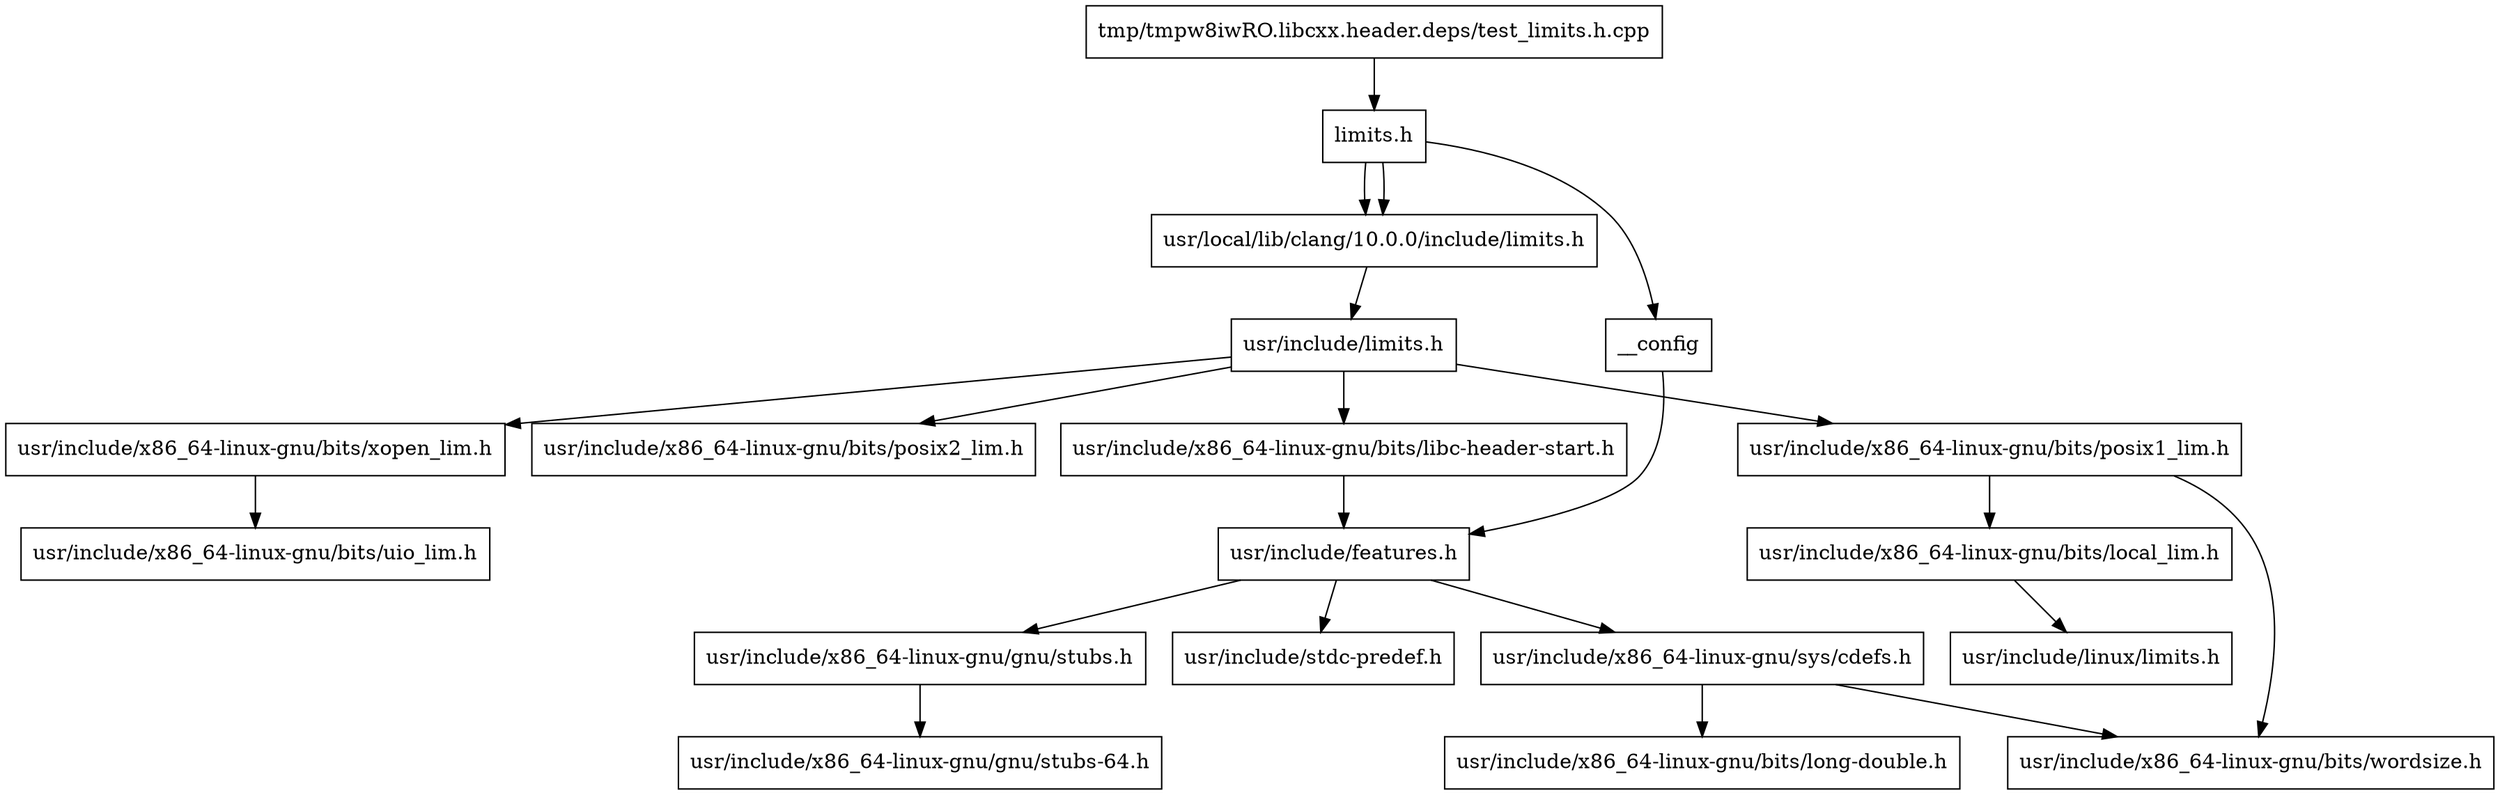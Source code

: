 digraph "dependencies" {
  header_1 [ shape="box", label="limits.h"];
  header_0 [ shape="box", label="tmp/tmpw8iwRO.libcxx.header.deps/test_limits.h.cpp"];
  header_2 [ shape="box", label="__config"];
  header_3 [ shape="box", label="usr/include/features.h"];
  header_4 [ shape="box", label="usr/include/stdc-predef.h"];
  header_5 [ shape="box", label="usr/include/x86_64-linux-gnu/sys/cdefs.h"];
  header_6 [ shape="box", label="usr/include/x86_64-linux-gnu/bits/wordsize.h"];
  header_7 [ shape="box", label="usr/include/x86_64-linux-gnu/bits/long-double.h"];
  header_8 [ shape="box", label="usr/include/x86_64-linux-gnu/gnu/stubs.h"];
  header_9 [ shape="box", label="usr/include/x86_64-linux-gnu/gnu/stubs-64.h"];
  header_11 [ shape="box", label="usr/local/lib/clang/10.0.0/include/limits.h"];
  header_12 [ shape="box", label="usr/include/limits.h"];
  header_13 [ shape="box", label="usr/include/x86_64-linux-gnu/bits/libc-header-start.h"];
  header_14 [ shape="box", label="usr/include/x86_64-linux-gnu/bits/posix1_lim.h"];
  header_15 [ shape="box", label="usr/include/x86_64-linux-gnu/bits/local_lim.h"];
  header_16 [ shape="box", label="usr/include/linux/limits.h"];
  header_17 [ shape="box", label="usr/include/x86_64-linux-gnu/bits/posix2_lim.h"];
  header_18 [ shape="box", label="usr/include/x86_64-linux-gnu/bits/xopen_lim.h"];
  header_19 [ shape="box", label="usr/include/x86_64-linux-gnu/bits/uio_lim.h"];
  header_15 -> header_16;
  header_2 -> header_3;
  header_1 -> header_2;
  header_1 -> header_11;
  header_1 -> header_11;
  header_8 -> header_9;
  header_12 -> header_13;
  header_12 -> header_14;
  header_12 -> header_17;
  header_12 -> header_18;
  header_3 -> header_4;
  header_3 -> header_5;
  header_3 -> header_8;
  header_5 -> header_6;
  header_5 -> header_7;
  header_11 -> header_12;
  header_14 -> header_6;
  header_14 -> header_15;
  header_18 -> header_19;
  header_0 -> header_1;
  header_13 -> header_3;
}
